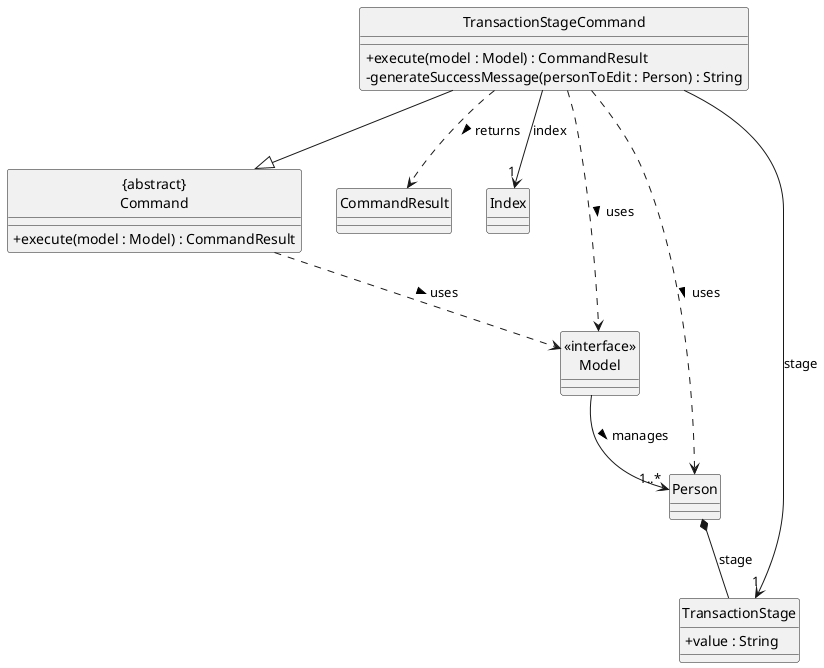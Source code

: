 @startuml
hide circle
skinparam classAttributeIconSize 0

class TransactionStageCommand {
  +execute(model : Model) : CommandResult
  -generateSuccessMessage(personToEdit : Person) : String
}

class "{abstract}\nCommand" as Command {
  +execute(model : Model) : CommandResult
}

class CommandResult
class Index
class Person
class TransactionStage {
  +value : String
}
class "<<interface>>\nModel" as Model

TransactionStageCommand --|> Command
TransactionStageCommand --> "1" Index : index
TransactionStageCommand --> "1" TransactionStage : stage
TransactionStageCommand ..> Model : uses >
TransactionStageCommand ..> CommandResult : returns >
TransactionStageCommand ..> Person : uses >
Command ..> Model : uses >
Model --> "1..*" Person : manages >
Person *-- TransactionStage : stage

@enduml